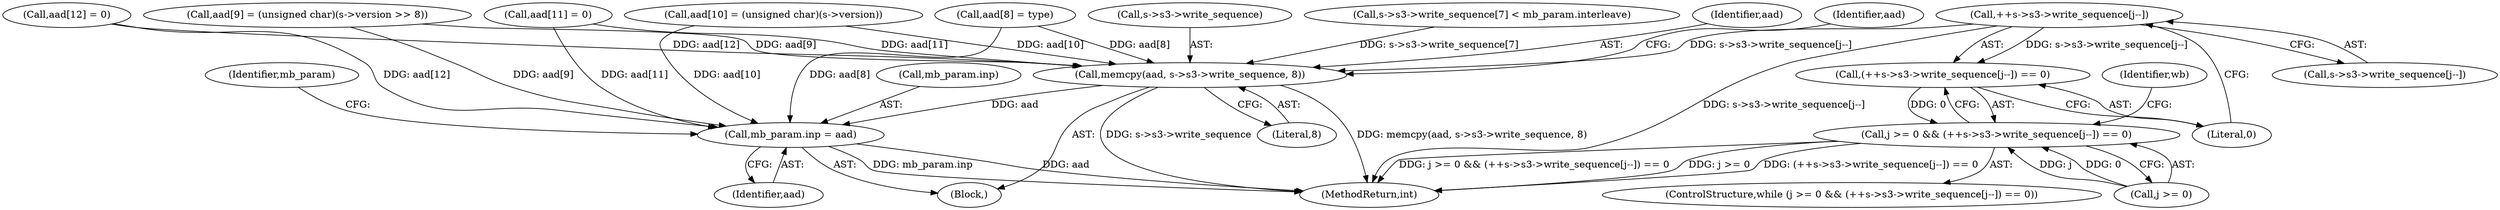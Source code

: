digraph "0_openssl_77c77f0a1b9f15b869ca3342186dfbedd1119d0e@API" {
"1000611" [label="(Call,++s->s3->write_sequence[j--])"];
"1000450" [label="(Call,memcpy(aad, s->s3->write_sequence, 8))"];
"1000498" [label="(Call,mb_param.inp = aad)"];
"1000610" [label="(Call,(++s->s3->write_sequence[j--]) == 0)"];
"1000606" [label="(Call,j >= 0 && (++s->s3->write_sequence[j--]) == 0)"];
"1000498" [label="(Call,mb_param.inp = aad)"];
"1000589" [label="(Call,s->s3->write_sequence[7] < mb_param.interleave)"];
"1000450" [label="(Call,memcpy(aad, s->s3->write_sequence, 8))"];
"1000505" [label="(Identifier,mb_param)"];
"1000474" [label="(Call,aad[10] = (unsigned char)(s->version))"];
"1000452" [label="(Call,s->s3->write_sequence)"];
"1000457" [label="(Literal,8)"];
"1000488" [label="(Call,aad[12] = 0)"];
"1000458" [label="(Call,aad[8] = type)"];
"1000856" [label="(MethodReturn,int)"];
"1000451" [label="(Identifier,aad)"];
"1000502" [label="(Identifier,aad)"];
"1000610" [label="(Call,(++s->s3->write_sequence[j--]) == 0)"];
"1000463" [label="(Call,aad[9] = (unsigned char)(s->version >> 8))"];
"1000499" [label="(Call,mb_param.inp)"];
"1000605" [label="(ControlStructure,while (j >= 0 && (++s->s3->write_sequence[j--]) == 0))"];
"1000607" [label="(Call,j >= 0)"];
"1000606" [label="(Call,j >= 0 && (++s->s3->write_sequence[j--]) == 0)"];
"1000483" [label="(Call,aad[11] = 0)"];
"1000612" [label="(Call,s->s3->write_sequence[j--])"];
"1000623" [label="(Identifier,wb)"];
"1000382" [label="(Block,)"];
"1000620" [label="(Literal,0)"];
"1000611" [label="(Call,++s->s3->write_sequence[j--])"];
"1000460" [label="(Identifier,aad)"];
"1000611" -> "1000610"  [label="AST: "];
"1000611" -> "1000612"  [label="CFG: "];
"1000612" -> "1000611"  [label="AST: "];
"1000620" -> "1000611"  [label="CFG: "];
"1000611" -> "1000856"  [label="DDG: s->s3->write_sequence[j--]"];
"1000611" -> "1000450"  [label="DDG: s->s3->write_sequence[j--]"];
"1000611" -> "1000610"  [label="DDG: s->s3->write_sequence[j--]"];
"1000450" -> "1000382"  [label="AST: "];
"1000450" -> "1000457"  [label="CFG: "];
"1000451" -> "1000450"  [label="AST: "];
"1000452" -> "1000450"  [label="AST: "];
"1000457" -> "1000450"  [label="AST: "];
"1000460" -> "1000450"  [label="CFG: "];
"1000450" -> "1000856"  [label="DDG: memcpy(aad, s->s3->write_sequence, 8)"];
"1000450" -> "1000856"  [label="DDG: s->s3->write_sequence"];
"1000458" -> "1000450"  [label="DDG: aad[8]"];
"1000488" -> "1000450"  [label="DDG: aad[12]"];
"1000474" -> "1000450"  [label="DDG: aad[10]"];
"1000463" -> "1000450"  [label="DDG: aad[9]"];
"1000483" -> "1000450"  [label="DDG: aad[11]"];
"1000589" -> "1000450"  [label="DDG: s->s3->write_sequence[7]"];
"1000450" -> "1000498"  [label="DDG: aad"];
"1000498" -> "1000382"  [label="AST: "];
"1000498" -> "1000502"  [label="CFG: "];
"1000499" -> "1000498"  [label="AST: "];
"1000502" -> "1000498"  [label="AST: "];
"1000505" -> "1000498"  [label="CFG: "];
"1000498" -> "1000856"  [label="DDG: aad"];
"1000498" -> "1000856"  [label="DDG: mb_param.inp"];
"1000458" -> "1000498"  [label="DDG: aad[8]"];
"1000488" -> "1000498"  [label="DDG: aad[12]"];
"1000474" -> "1000498"  [label="DDG: aad[10]"];
"1000463" -> "1000498"  [label="DDG: aad[9]"];
"1000483" -> "1000498"  [label="DDG: aad[11]"];
"1000610" -> "1000606"  [label="AST: "];
"1000610" -> "1000620"  [label="CFG: "];
"1000620" -> "1000610"  [label="AST: "];
"1000606" -> "1000610"  [label="CFG: "];
"1000610" -> "1000606"  [label="DDG: 0"];
"1000606" -> "1000605"  [label="AST: "];
"1000606" -> "1000607"  [label="CFG: "];
"1000607" -> "1000606"  [label="AST: "];
"1000623" -> "1000606"  [label="CFG: "];
"1000606" -> "1000856"  [label="DDG: j >= 0"];
"1000606" -> "1000856"  [label="DDG: (++s->s3->write_sequence[j--]) == 0"];
"1000606" -> "1000856"  [label="DDG: j >= 0 && (++s->s3->write_sequence[j--]) == 0"];
"1000607" -> "1000606"  [label="DDG: j"];
"1000607" -> "1000606"  [label="DDG: 0"];
}
